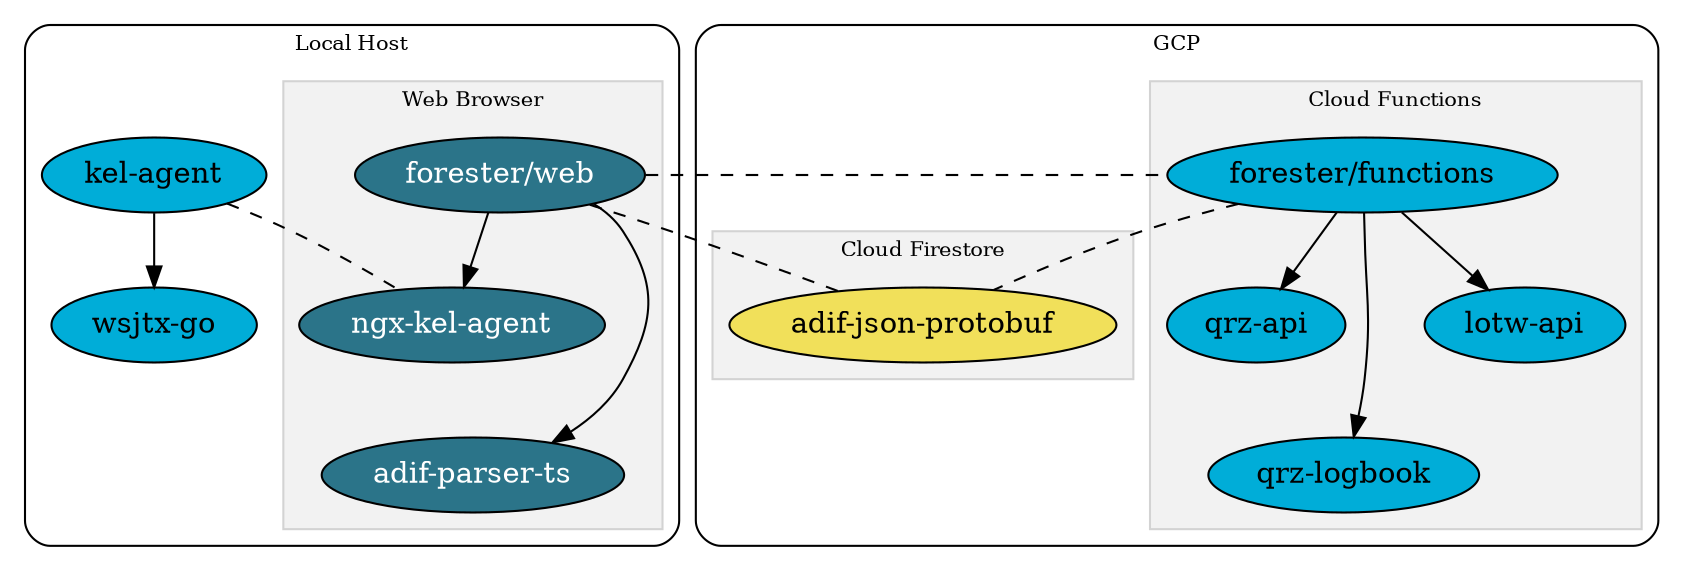 digraph {
    graph [truecolor = true bgcolor = "#ffffff00"]
    newrank = true;

    subgraph clusterComputer {
        graph [truecolor = true bgcolor = "gray100"]
        label = "Local Host";
        style = rounded;
        fontsize = 10;

        subgraph clusterBrowser {
            label = "Web Browser";
            fontsize = 10;
            color = lightgrey;
            style=filled;
            fillcolor = "grey95";

            forester [label = "forester/web"; URL="https://github.com/k0swe/forester"; style=filled; fillcolor="#2b7489"; fontcolor=white]
            ngxkelagent [label = "ngx-kel-agent"; URL="https://github.com/k0swe/ngx-kel-agent"; style=filled; fillcolor="#2b7489"; fontcolor=white]
            adifparserts [label = "adif-parser-ts"; URL="https://github.com/k0swe/adif-parser-ts"; style=filled; fillcolor="#2b7489"; fontcolor=white]
            forester -> adifparserts
            forester -> ngxkelagent

            // not a real dependency, layout purposes only
            ngxkelagent -> adifparserts [style=invis]
            {rank=sink; adifparserts}
        };
        agent [label = "kel-agent"; URL="https://github.com/k0swe/kel-agent"; style=filled; fillcolor="#00ADD8"]
        wsjtxgo [label = "wsjtx-go"; URL="https://github.com/k0swe/wsjtx-go"; style=filled; fillcolor="#00ADD8"]
        agent -> wsjtxgo
    }

    subgraph clusterGCP {
        graph [truecolor = true bgcolor = "gray100"]
        label = "GCP";
        style = rounded;
        fontsize = 10;

        subgraph clusterGCF {
            label = "Cloud Functions";
            fontsize = 10;
            color = lightgrey;
            style=filled;
            fillcolor = "grey95";

            func [label = "forester/functions"; URL="https://github.com/k0swe/forester/tree/main/functions"; style=filled; fillcolor="#00ADD8"]
            qrzapi [label = "qrz-api"; URL="https://github.com/k0swe/qrz-api"; style=filled; fillcolor="#00ADD8"]
            qrzlogbook [label = "qrz-logbook"; URL="https://github.com/k0swe/qrz-logbook"; style=filled; fillcolor="#00ADD8"]
            lotwapi [label = "lotw-api"; URL="https://github.com/k0swe/lotw-api"; style=filled; fillcolor="#00ADD8"]
            func -> qrzapi
            func -> qrzlogbook
            func -> lotwapi

            // not a real dependency, layout purposes only
            qrzapi -> qrzlogbook [style=invis]
            {rank=sink; qrzlogbook}
        };

        subgraph clusterFirebase {
            label = "Cloud Firestore";
            fontsize = 10;
            color = lightgrey;
            style=filled;
            fillcolor = "grey95";
            adifjson [label = "adif-json-protobuf"; URL="https://github.com/k0swe/adif-json-protobuf"; style=filled; fillcolor="#f1e05a"]
        };
    };

    edge [style = dashed; dir = none;]
    {rank=source; forester agent func}

    agent -> ngxkelagent;
    forester -> adifjson;
    forester -> func;
    func -> adifjson;
}
